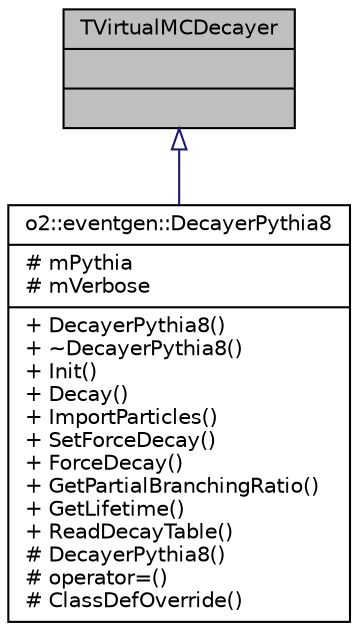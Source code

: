 digraph "TVirtualMCDecayer"
{
 // INTERACTIVE_SVG=YES
  bgcolor="transparent";
  edge [fontname="Helvetica",fontsize="10",labelfontname="Helvetica",labelfontsize="10"];
  node [fontname="Helvetica",fontsize="10",shape=record];
  Node0 [label="{TVirtualMCDecayer\n||}",height=0.2,width=0.4,color="black", fillcolor="grey75", style="filled", fontcolor="black"];
  Node0 -> Node1 [dir="back",color="midnightblue",fontsize="10",style="solid",arrowtail="onormal",fontname="Helvetica"];
  Node1 [label="{o2::eventgen::DecayerPythia8\n|# mPythia\l# mVerbose\l|+ DecayerPythia8()\l+ ~DecayerPythia8()\l+ Init()\l+ Decay()\l+ ImportParticles()\l+ SetForceDecay()\l+ ForceDecay()\l+ GetPartialBranchingRatio()\l+ GetLifetime()\l+ ReadDecayTable()\l# DecayerPythia8()\l# operator=()\l# ClassDefOverride()\l}",height=0.2,width=0.4,color="black",URL="$d6/d0c/classo2_1_1eventgen_1_1DecayerPythia8.html"];
}
